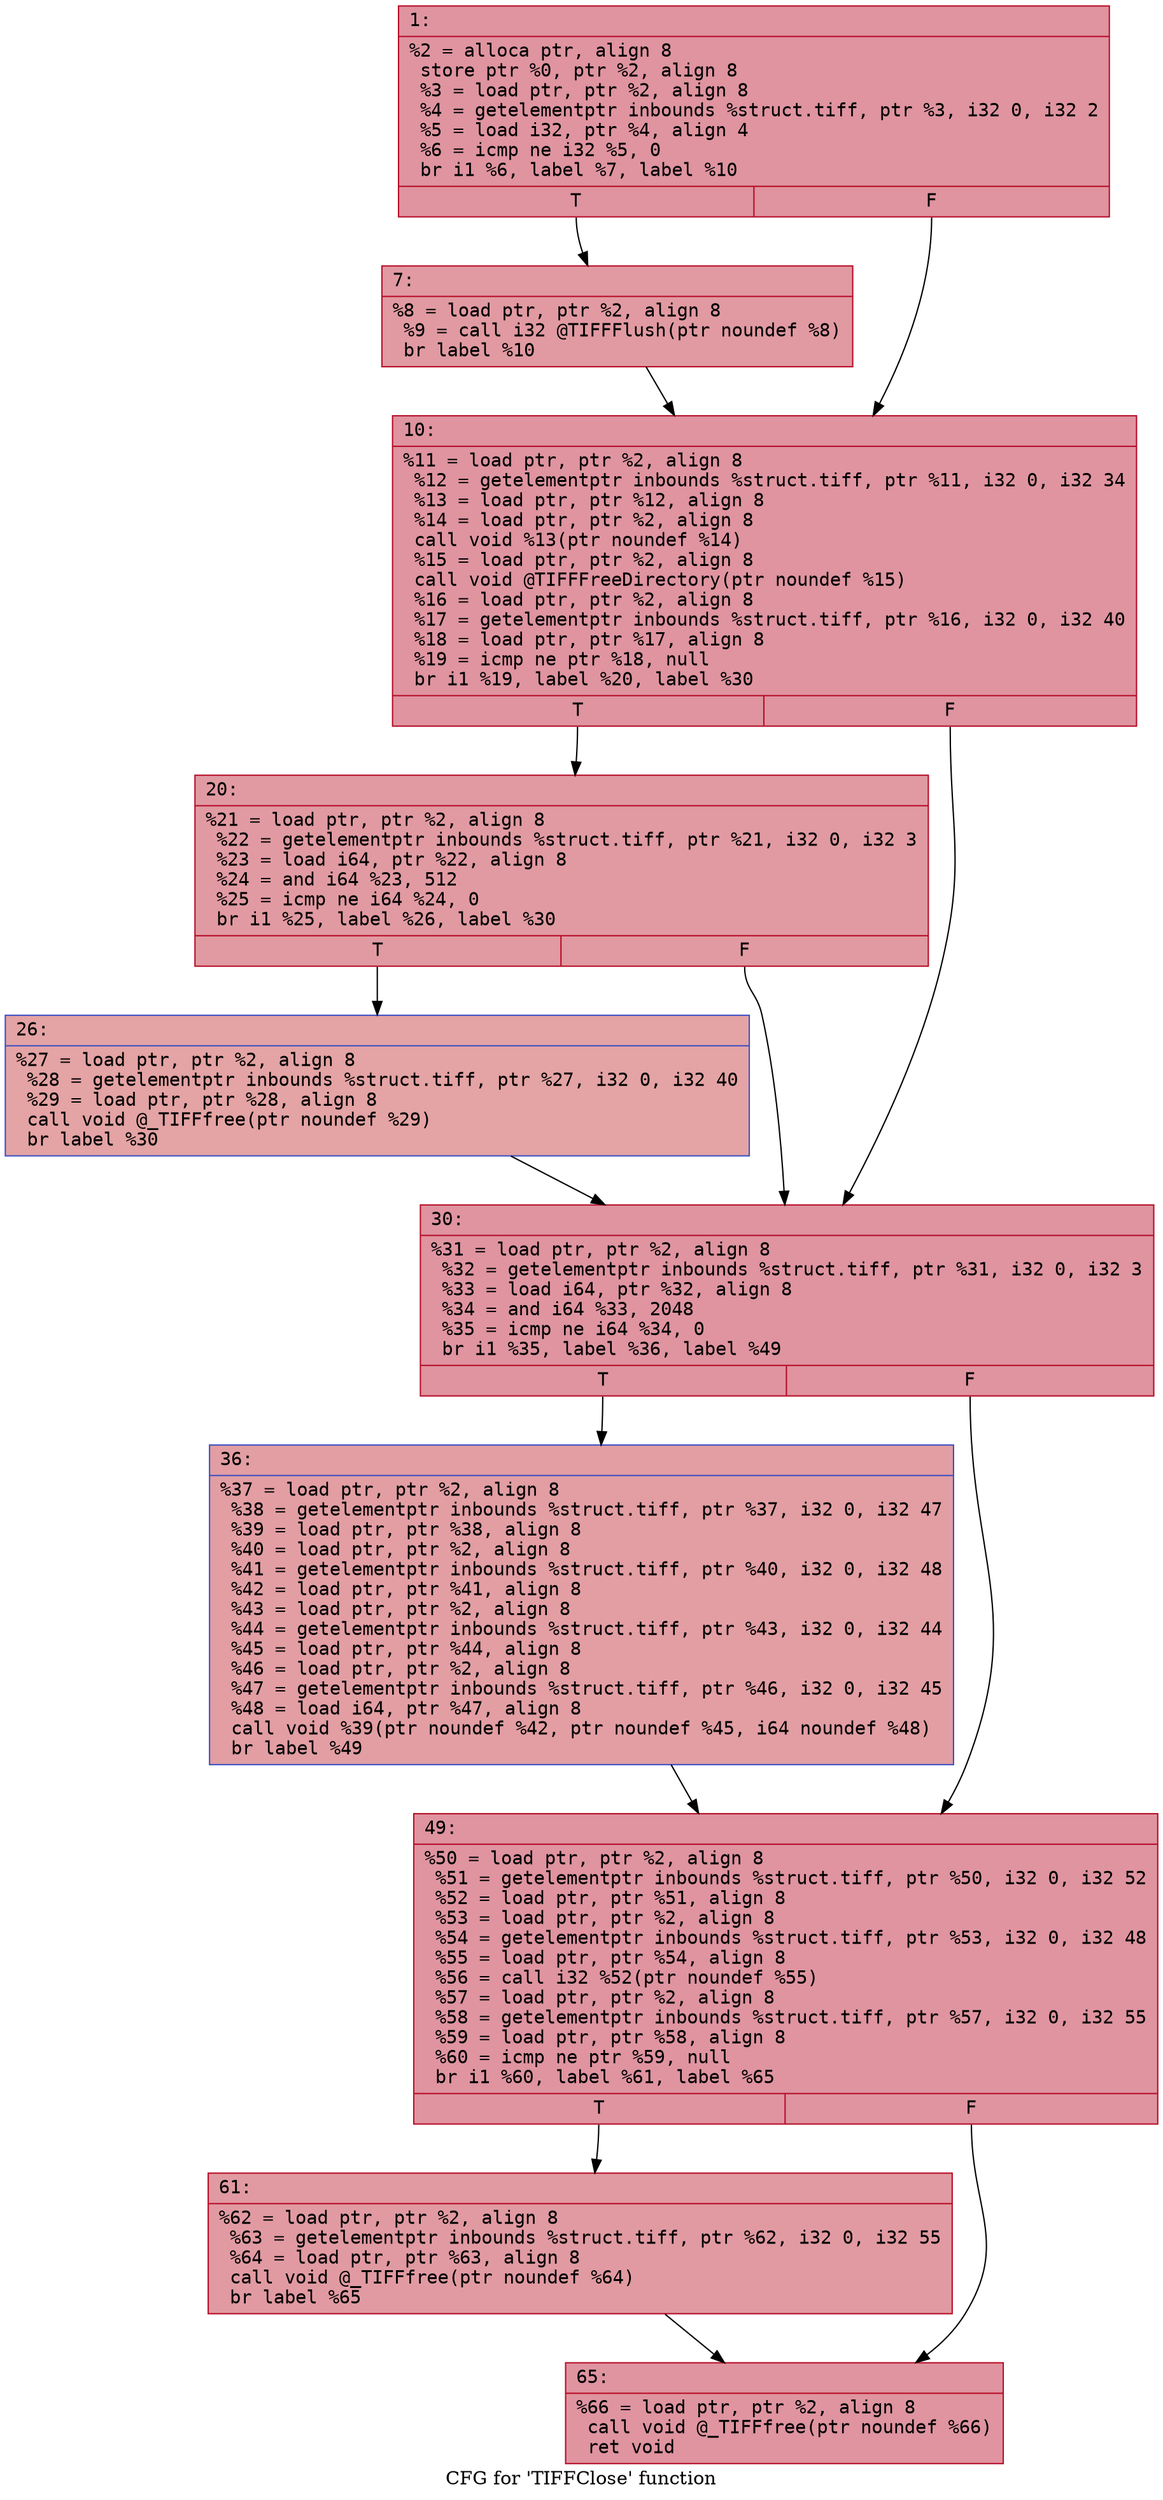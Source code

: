 digraph "CFG for 'TIFFClose' function" {
	label="CFG for 'TIFFClose' function";

	Node0x600000f25ef0 [shape=record,color="#b70d28ff", style=filled, fillcolor="#b70d2870" fontname="Courier",label="{1:\l|  %2 = alloca ptr, align 8\l  store ptr %0, ptr %2, align 8\l  %3 = load ptr, ptr %2, align 8\l  %4 = getelementptr inbounds %struct.tiff, ptr %3, i32 0, i32 2\l  %5 = load i32, ptr %4, align 4\l  %6 = icmp ne i32 %5, 0\l  br i1 %6, label %7, label %10\l|{<s0>T|<s1>F}}"];
	Node0x600000f25ef0:s0 -> Node0x600000f25f40[tooltip="1 -> 7\nProbability 62.50%" ];
	Node0x600000f25ef0:s1 -> Node0x600000f25f90[tooltip="1 -> 10\nProbability 37.50%" ];
	Node0x600000f25f40 [shape=record,color="#b70d28ff", style=filled, fillcolor="#bb1b2c70" fontname="Courier",label="{7:\l|  %8 = load ptr, ptr %2, align 8\l  %9 = call i32 @TIFFFlush(ptr noundef %8)\l  br label %10\l}"];
	Node0x600000f25f40 -> Node0x600000f25f90[tooltip="7 -> 10\nProbability 100.00%" ];
	Node0x600000f25f90 [shape=record,color="#b70d28ff", style=filled, fillcolor="#b70d2870" fontname="Courier",label="{10:\l|  %11 = load ptr, ptr %2, align 8\l  %12 = getelementptr inbounds %struct.tiff, ptr %11, i32 0, i32 34\l  %13 = load ptr, ptr %12, align 8\l  %14 = load ptr, ptr %2, align 8\l  call void %13(ptr noundef %14)\l  %15 = load ptr, ptr %2, align 8\l  call void @TIFFFreeDirectory(ptr noundef %15)\l  %16 = load ptr, ptr %2, align 8\l  %17 = getelementptr inbounds %struct.tiff, ptr %16, i32 0, i32 40\l  %18 = load ptr, ptr %17, align 8\l  %19 = icmp ne ptr %18, null\l  br i1 %19, label %20, label %30\l|{<s0>T|<s1>F}}"];
	Node0x600000f25f90:s0 -> Node0x600000f25fe0[tooltip="10 -> 20\nProbability 62.50%" ];
	Node0x600000f25f90:s1 -> Node0x600000f26080[tooltip="10 -> 30\nProbability 37.50%" ];
	Node0x600000f25fe0 [shape=record,color="#b70d28ff", style=filled, fillcolor="#bb1b2c70" fontname="Courier",label="{20:\l|  %21 = load ptr, ptr %2, align 8\l  %22 = getelementptr inbounds %struct.tiff, ptr %21, i32 0, i32 3\l  %23 = load i64, ptr %22, align 8\l  %24 = and i64 %23, 512\l  %25 = icmp ne i64 %24, 0\l  br i1 %25, label %26, label %30\l|{<s0>T|<s1>F}}"];
	Node0x600000f25fe0:s0 -> Node0x600000f26030[tooltip="20 -> 26\nProbability 50.00%" ];
	Node0x600000f25fe0:s1 -> Node0x600000f26080[tooltip="20 -> 30\nProbability 50.00%" ];
	Node0x600000f26030 [shape=record,color="#3d50c3ff", style=filled, fillcolor="#c32e3170" fontname="Courier",label="{26:\l|  %27 = load ptr, ptr %2, align 8\l  %28 = getelementptr inbounds %struct.tiff, ptr %27, i32 0, i32 40\l  %29 = load ptr, ptr %28, align 8\l  call void @_TIFFfree(ptr noundef %29)\l  br label %30\l}"];
	Node0x600000f26030 -> Node0x600000f26080[tooltip="26 -> 30\nProbability 100.00%" ];
	Node0x600000f26080 [shape=record,color="#b70d28ff", style=filled, fillcolor="#b70d2870" fontname="Courier",label="{30:\l|  %31 = load ptr, ptr %2, align 8\l  %32 = getelementptr inbounds %struct.tiff, ptr %31, i32 0, i32 3\l  %33 = load i64, ptr %32, align 8\l  %34 = and i64 %33, 2048\l  %35 = icmp ne i64 %34, 0\l  br i1 %35, label %36, label %49\l|{<s0>T|<s1>F}}"];
	Node0x600000f26080:s0 -> Node0x600000f260d0[tooltip="30 -> 36\nProbability 50.00%" ];
	Node0x600000f26080:s1 -> Node0x600000f26120[tooltip="30 -> 49\nProbability 50.00%" ];
	Node0x600000f260d0 [shape=record,color="#3d50c3ff", style=filled, fillcolor="#be242e70" fontname="Courier",label="{36:\l|  %37 = load ptr, ptr %2, align 8\l  %38 = getelementptr inbounds %struct.tiff, ptr %37, i32 0, i32 47\l  %39 = load ptr, ptr %38, align 8\l  %40 = load ptr, ptr %2, align 8\l  %41 = getelementptr inbounds %struct.tiff, ptr %40, i32 0, i32 48\l  %42 = load ptr, ptr %41, align 8\l  %43 = load ptr, ptr %2, align 8\l  %44 = getelementptr inbounds %struct.tiff, ptr %43, i32 0, i32 44\l  %45 = load ptr, ptr %44, align 8\l  %46 = load ptr, ptr %2, align 8\l  %47 = getelementptr inbounds %struct.tiff, ptr %46, i32 0, i32 45\l  %48 = load i64, ptr %47, align 8\l  call void %39(ptr noundef %42, ptr noundef %45, i64 noundef %48)\l  br label %49\l}"];
	Node0x600000f260d0 -> Node0x600000f26120[tooltip="36 -> 49\nProbability 100.00%" ];
	Node0x600000f26120 [shape=record,color="#b70d28ff", style=filled, fillcolor="#b70d2870" fontname="Courier",label="{49:\l|  %50 = load ptr, ptr %2, align 8\l  %51 = getelementptr inbounds %struct.tiff, ptr %50, i32 0, i32 52\l  %52 = load ptr, ptr %51, align 8\l  %53 = load ptr, ptr %2, align 8\l  %54 = getelementptr inbounds %struct.tiff, ptr %53, i32 0, i32 48\l  %55 = load ptr, ptr %54, align 8\l  %56 = call i32 %52(ptr noundef %55)\l  %57 = load ptr, ptr %2, align 8\l  %58 = getelementptr inbounds %struct.tiff, ptr %57, i32 0, i32 55\l  %59 = load ptr, ptr %58, align 8\l  %60 = icmp ne ptr %59, null\l  br i1 %60, label %61, label %65\l|{<s0>T|<s1>F}}"];
	Node0x600000f26120:s0 -> Node0x600000f26170[tooltip="49 -> 61\nProbability 62.50%" ];
	Node0x600000f26120:s1 -> Node0x600000f261c0[tooltip="49 -> 65\nProbability 37.50%" ];
	Node0x600000f26170 [shape=record,color="#b70d28ff", style=filled, fillcolor="#bb1b2c70" fontname="Courier",label="{61:\l|  %62 = load ptr, ptr %2, align 8\l  %63 = getelementptr inbounds %struct.tiff, ptr %62, i32 0, i32 55\l  %64 = load ptr, ptr %63, align 8\l  call void @_TIFFfree(ptr noundef %64)\l  br label %65\l}"];
	Node0x600000f26170 -> Node0x600000f261c0[tooltip="61 -> 65\nProbability 100.00%" ];
	Node0x600000f261c0 [shape=record,color="#b70d28ff", style=filled, fillcolor="#b70d2870" fontname="Courier",label="{65:\l|  %66 = load ptr, ptr %2, align 8\l  call void @_TIFFfree(ptr noundef %66)\l  ret void\l}"];
}
